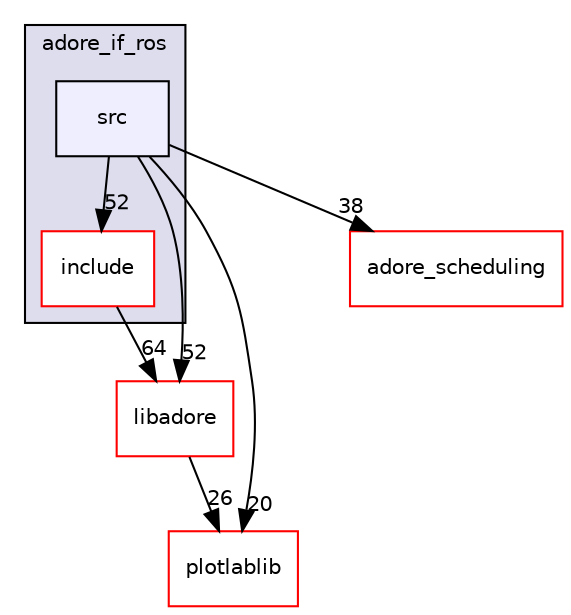 digraph "/home/fascar/temp/adore/adore_if_ros/adore_if_ros/src" {
  compound=true
  node [ fontsize="10", fontname="Helvetica"];
  edge [ labelfontsize="10", labelfontname="Helvetica"];
  subgraph clusterdir_7513d58817f953f5027249008b56698c {
    graph [ bgcolor="#ddddee", pencolor="black", label="adore_if_ros" fontname="Helvetica", fontsize="10", URL="dir_7513d58817f953f5027249008b56698c.html"]
  dir_625ffa8329c404357c1c2868431d6db5 [shape=box label="include" fillcolor="white" style="filled" color="red" URL="dir_625ffa8329c404357c1c2868431d6db5.html"];
  dir_ab2ed3d4d06d9557892de80d4925aab4 [shape=box, label="src", style="filled", fillcolor="#eeeeff", pencolor="black", URL="dir_ab2ed3d4d06d9557892de80d4925aab4.html"];
  }
  dir_00929dca45ec76ed6859584482da2a34 [shape=box label="libadore" fillcolor="white" style="filled" color="red" URL="dir_00929dca45ec76ed6859584482da2a34.html"];
  dir_18b2dfb3931f9961b4b7423d99338341 [shape=box label="plotlablib" fillcolor="white" style="filled" color="red" URL="dir_18b2dfb3931f9961b4b7423d99338341.html"];
  dir_7138404cf228e46fcedf986e3a17d1a6 [shape=box label="adore_scheduling" fillcolor="white" style="filled" color="red" URL="dir_7138404cf228e46fcedf986e3a17d1a6.html"];
  dir_00929dca45ec76ed6859584482da2a34->dir_18b2dfb3931f9961b4b7423d99338341 [headlabel="26", labeldistance=1.5 headhref="dir_000036_000099.html"];
  dir_625ffa8329c404357c1c2868431d6db5->dir_00929dca45ec76ed6859584482da2a34 [headlabel="64", labeldistance=1.5 headhref="dir_000005_000036.html"];
  dir_ab2ed3d4d06d9557892de80d4925aab4->dir_00929dca45ec76ed6859584482da2a34 [headlabel="52", labeldistance=1.5 headhref="dir_000009_000036.html"];
  dir_ab2ed3d4d06d9557892de80d4925aab4->dir_18b2dfb3931f9961b4b7423d99338341 [headlabel="20", labeldistance=1.5 headhref="dir_000009_000099.html"];
  dir_ab2ed3d4d06d9557892de80d4925aab4->dir_625ffa8329c404357c1c2868431d6db5 [headlabel="52", labeldistance=1.5 headhref="dir_000009_000005.html"];
  dir_ab2ed3d4d06d9557892de80d4925aab4->dir_7138404cf228e46fcedf986e3a17d1a6 [headlabel="38", labeldistance=1.5 headhref="dir_000009_000013.html"];
}
